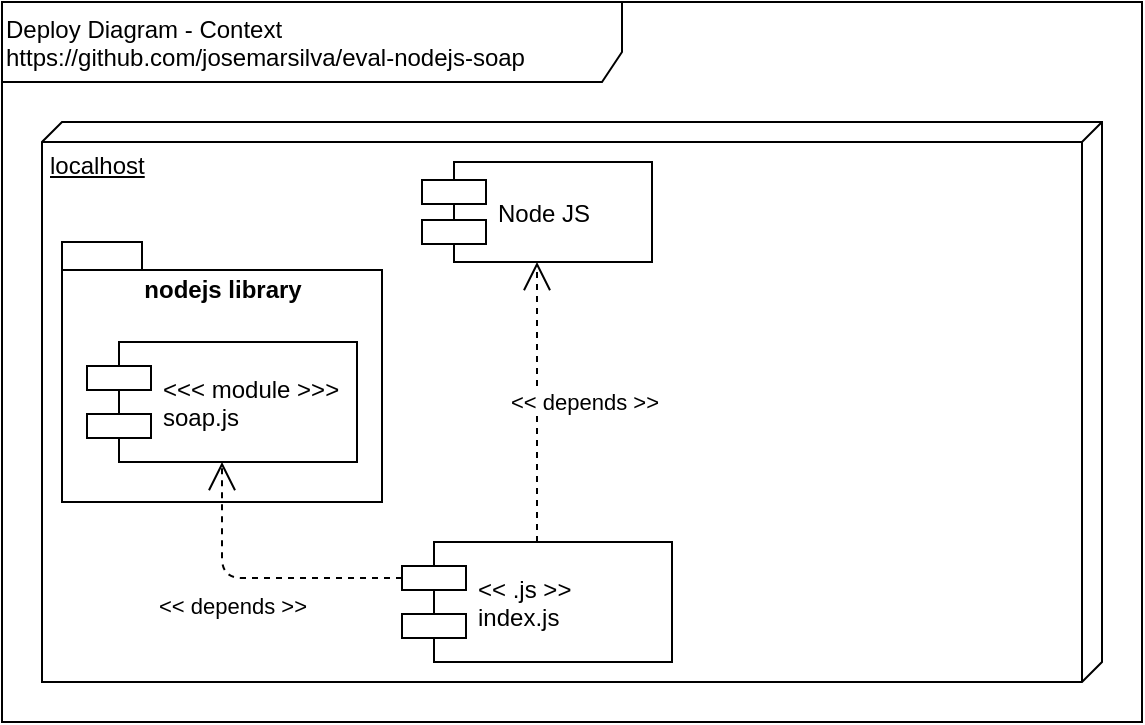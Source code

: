 <mxfile version="13.1.11" type="device"><diagram id="fMGpiNhVeqn0YMsLJxzh" name="Página-1"><mxGraphModel dx="868" dy="388" grid="1" gridSize="10" guides="1" tooltips="1" connect="1" arrows="1" fold="1" page="1" pageScale="1" pageWidth="827" pageHeight="1169" math="0" shadow="0"><root><mxCell id="0"/><mxCell id="1" parent="0"/><mxCell id="6OetropUeBoLzL2Sj7KS-1" value="Deploy Diagram - Context&lt;br&gt;https://github.com/josemarsilva/eval-nodejs-soap&lt;br&gt;&lt;span style=&quot;color: rgba(0 , 0 , 0 , 0) ; font-family: monospace ; font-size: 0px&quot;&gt;%3CmxGraphModel%3E%3Croot%3E%3CmxCell%20id%3D%220%22%2F%3E%3CmxCell%20id%3D%221%22%20parent%3D%220%22%2F%3E%3CmxCell%20id%3D%222%22%20value%3D%22%26lt%3Bdiv%20style%3D%26quot%3Btext-align%3A%20center%26quot%3B%26gt%3B%26lt%3Bspan%26gt%3BUsu%C3%A1rio%26lt%3B%2Fspan%26gt%3B%26lt%3B%2Fdiv%26gt%3B%22%20style%3D%22shape%3DumlActor%3BverticalLabelPosition%3Dbottom%3BlabelBackgroundColor%3D%23ffffff%3BverticalAlign%3Dtop%3Bhtml%3D1%3Balign%3Dcenter%3B%22%20vertex%3D%221%22%20parent%3D%221%22%3E%3CmxGeometry%20x%3D%2235%22%20y%3D%2298%22%20width%3D%2230%22%20height%3D%2260%22%20as%3D%22geometry%22%2F%3E%3C%2FmxCell%3E%3C%2Froot%3E%3C%2FmxGraphModel%3E&lt;/span&gt;&lt;font color=&quot;rgba(0, 0, 0, 0)&quot; face=&quot;monospace&quot;&gt;&lt;span style=&quot;font-size: 0px&quot;&gt;eval-nodejs-soape&lt;/span&gt;&lt;/font&gt;" style="shape=umlFrame;whiteSpace=wrap;html=1;width=310;height=40;verticalAlign=top;align=left;" parent="1" vertex="1"><mxGeometry x="10" y="10" width="570" height="360" as="geometry"/></mxCell><mxCell id="NNuIQbcpsFkkkyfnrant-1" value="localhost" style="verticalAlign=top;align=left;spacingTop=8;spacingLeft=2;spacingRight=12;shape=cube;size=10;direction=south;fontStyle=4;html=1;" parent="1" vertex="1"><mxGeometry x="30" y="70" width="530" height="280" as="geometry"/></mxCell><mxCell id="NNuIQbcpsFkkkyfnrant-2" value="Node JS" style="shape=component;align=left;spacingLeft=36;" parent="1" vertex="1"><mxGeometry x="220" y="90" width="115" height="50" as="geometry"/></mxCell><mxCell id="NNuIQbcpsFkkkyfnrant-3" value="&lt;&lt; .js &gt;&gt;&#10;index.js" style="shape=component;align=left;spacingLeft=36;" parent="1" vertex="1"><mxGeometry x="210" y="280" width="135" height="60" as="geometry"/></mxCell><mxCell id="NNuIQbcpsFkkkyfnrant-6" value="&amp;lt;&amp;lt; depends &amp;gt;&amp;gt;" style="endArrow=open;endSize=12;dashed=1;html=1;exitX=0.5;exitY=0;exitDx=0;exitDy=0;edgeStyle=orthogonalEdgeStyle;" parent="1" source="NNuIQbcpsFkkkyfnrant-3" target="NNuIQbcpsFkkkyfnrant-2" edge="1"><mxGeometry y="-22" width="160" relative="1" as="geometry"><mxPoint x="60" y="220" as="sourcePoint"/><mxPoint x="360" y="180" as="targetPoint"/><mxPoint x="1" as="offset"/></mxGeometry></mxCell><mxCell id="4LdZcY_jnW5PhKdJBjYm-1" value="nodejs library" style="shape=folder;fontStyle=1;spacingTop=10;tabWidth=40;tabHeight=14;tabPosition=left;html=1;verticalAlign=top;" vertex="1" parent="1"><mxGeometry x="40" y="130" width="160" height="130" as="geometry"/></mxCell><mxCell id="4LdZcY_jnW5PhKdJBjYm-2" value="&lt;&lt;&lt; module &gt;&gt;&gt;&#10;soap.js" style="shape=component;align=left;spacingLeft=36;" vertex="1" parent="1"><mxGeometry x="52.5" y="180" width="135" height="60" as="geometry"/></mxCell><mxCell id="4LdZcY_jnW5PhKdJBjYm-3" value="&amp;lt;&amp;lt; depends &amp;gt;&amp;gt;" style="endArrow=open;endSize=12;dashed=1;html=1;exitX=0;exitY=0.3;exitDx=0;exitDy=0;edgeStyle=orthogonalEdgeStyle;entryX=0.5;entryY=1;entryDx=0;entryDy=0;" edge="1" parent="1" source="NNuIQbcpsFkkkyfnrant-3" target="4LdZcY_jnW5PhKdJBjYm-2"><mxGeometry x="0.229" y="-33" width="160" relative="1" as="geometry"><mxPoint x="287.5" y="290" as="sourcePoint"/><mxPoint x="287.5" y="150" as="targetPoint"/><mxPoint x="-28" y="15" as="offset"/></mxGeometry></mxCell></root></mxGraphModel></diagram></mxfile>